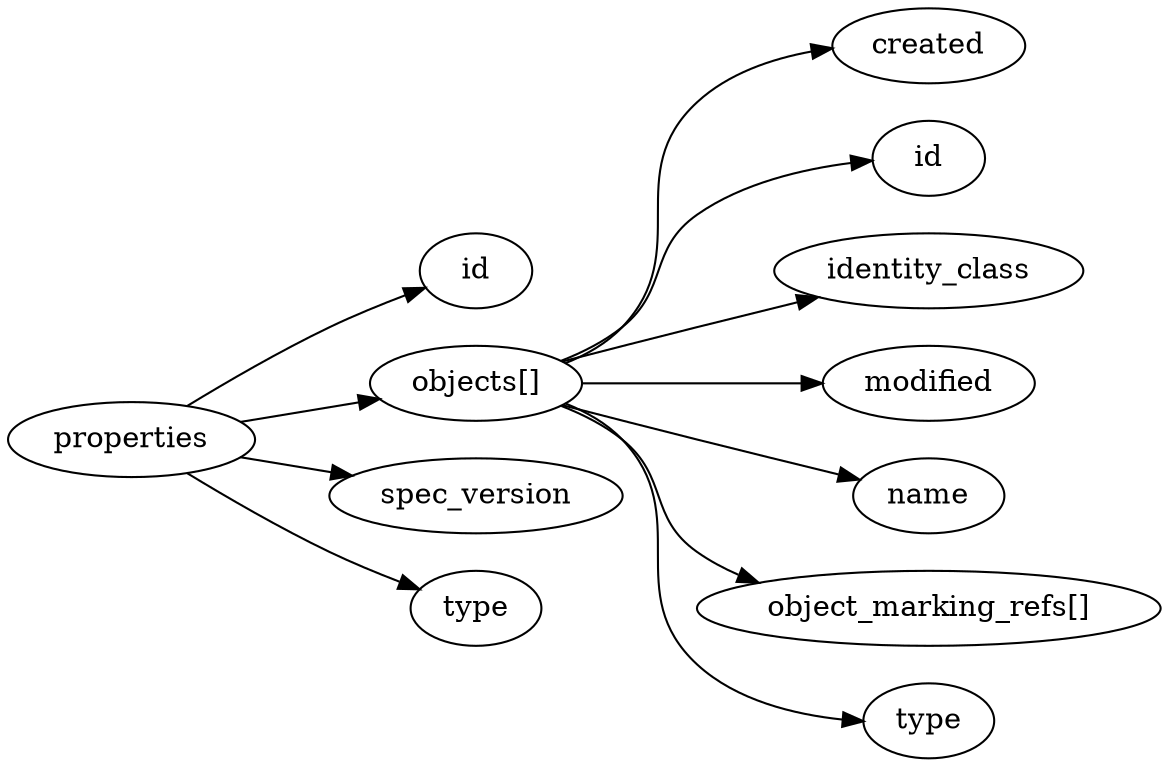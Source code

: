 digraph {
    graph [rankdir=LR]
    "id" [label="id"]
    "objects" [label="objects[]"]
    "objects.created" [label="created"]
    "objects.id" [label="id"]
    "objects.identity_class" [label="identity_class"]
    "objects.modified" [label="modified"]
    "objects.name" [label="name"]
    "objects.object_marking_refs" [label="object_marking_refs[]"]
    "objects.type" [label="type"]
    "spec_version" [label="spec_version"]
    "type" [label="type"]
    "properties" -> "type"
    "properties" -> "id"
    "properties" -> "spec_version"
    "properties" -> "objects"
    "objects" -> "objects.object_marking_refs"
    "objects" -> "objects.id"
    "objects" -> "objects.type"
    "objects" -> "objects.identity_class"
    "objects" -> "objects.created"
    "objects" -> "objects.modified"
    "objects" -> "objects.name"
}